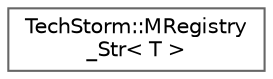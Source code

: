 digraph "Graphical Class Hierarchy"
{
 // LATEX_PDF_SIZE
  bgcolor="transparent";
  edge [fontname=Helvetica,fontsize=10,labelfontname=Helvetica,labelfontsize=10];
  node [fontname=Helvetica,fontsize=10,shape=box,height=0.2,width=0.4];
  rankdir="LR";
  Node0 [id="Node000000",label="TechStorm::MRegistry\l_Str\< T \>",height=0.2,width=0.4,color="grey40", fillcolor="white", style="filled",URL="$class_tech_storm_1_1_m_registry___str.html",tooltip=" "];
}
